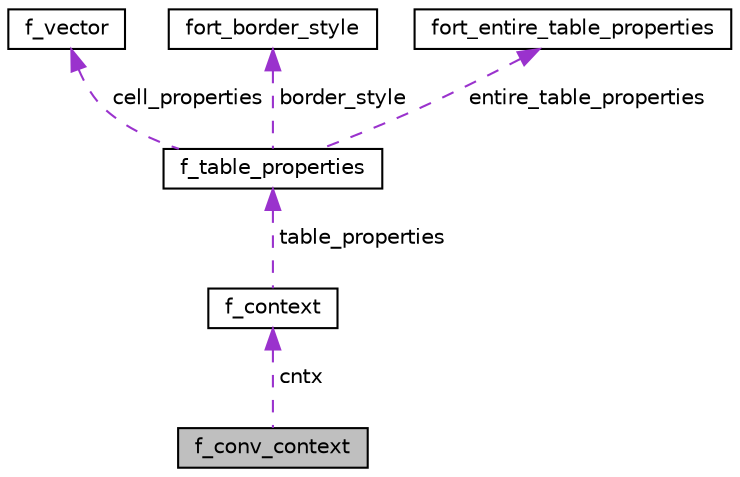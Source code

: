 digraph "f_conv_context"
{
 // LATEX_PDF_SIZE
  edge [fontname="Helvetica",fontsize="10",labelfontname="Helvetica",labelfontsize="10"];
  node [fontname="Helvetica",fontsize="10",shape=record];
  Node1 [label="f_conv_context",height=0.2,width=0.4,color="black", fillcolor="grey75", style="filled", fontcolor="black",tooltip=" "];
  Node2 -> Node1 [dir="back",color="darkorchid3",fontsize="10",style="dashed",label=" cntx" ,fontname="Helvetica"];
  Node2 [label="f_context",height=0.2,width=0.4,color="black", fillcolor="white", style="filled",URL="$structf__context.html",tooltip=" "];
  Node3 -> Node2 [dir="back",color="darkorchid3",fontsize="10",style="dashed",label=" table_properties" ,fontname="Helvetica"];
  Node3 [label="f_table_properties",height=0.2,width=0.4,color="black", fillcolor="white", style="filled",URL="$structf__table__properties.html",tooltip=" "];
  Node4 -> Node3 [dir="back",color="darkorchid3",fontsize="10",style="dashed",label=" cell_properties" ,fontname="Helvetica"];
  Node4 [label="f_vector",height=0.2,width=0.4,color="black", fillcolor="white", style="filled",URL="$structf__vector.html",tooltip=" "];
  Node5 -> Node3 [dir="back",color="darkorchid3",fontsize="10",style="dashed",label=" border_style" ,fontname="Helvetica"];
  Node5 [label="fort_border_style",height=0.2,width=0.4,color="black", fillcolor="white", style="filled",URL="$structfort__border__style.html",tooltip=" "];
  Node6 -> Node3 [dir="back",color="darkorchid3",fontsize="10",style="dashed",label=" entire_table_properties" ,fontname="Helvetica"];
  Node6 [label="fort_entire_table_properties",height=0.2,width=0.4,color="black", fillcolor="white", style="filled",URL="$structfort__entire__table__properties.html",tooltip=" "];
}
